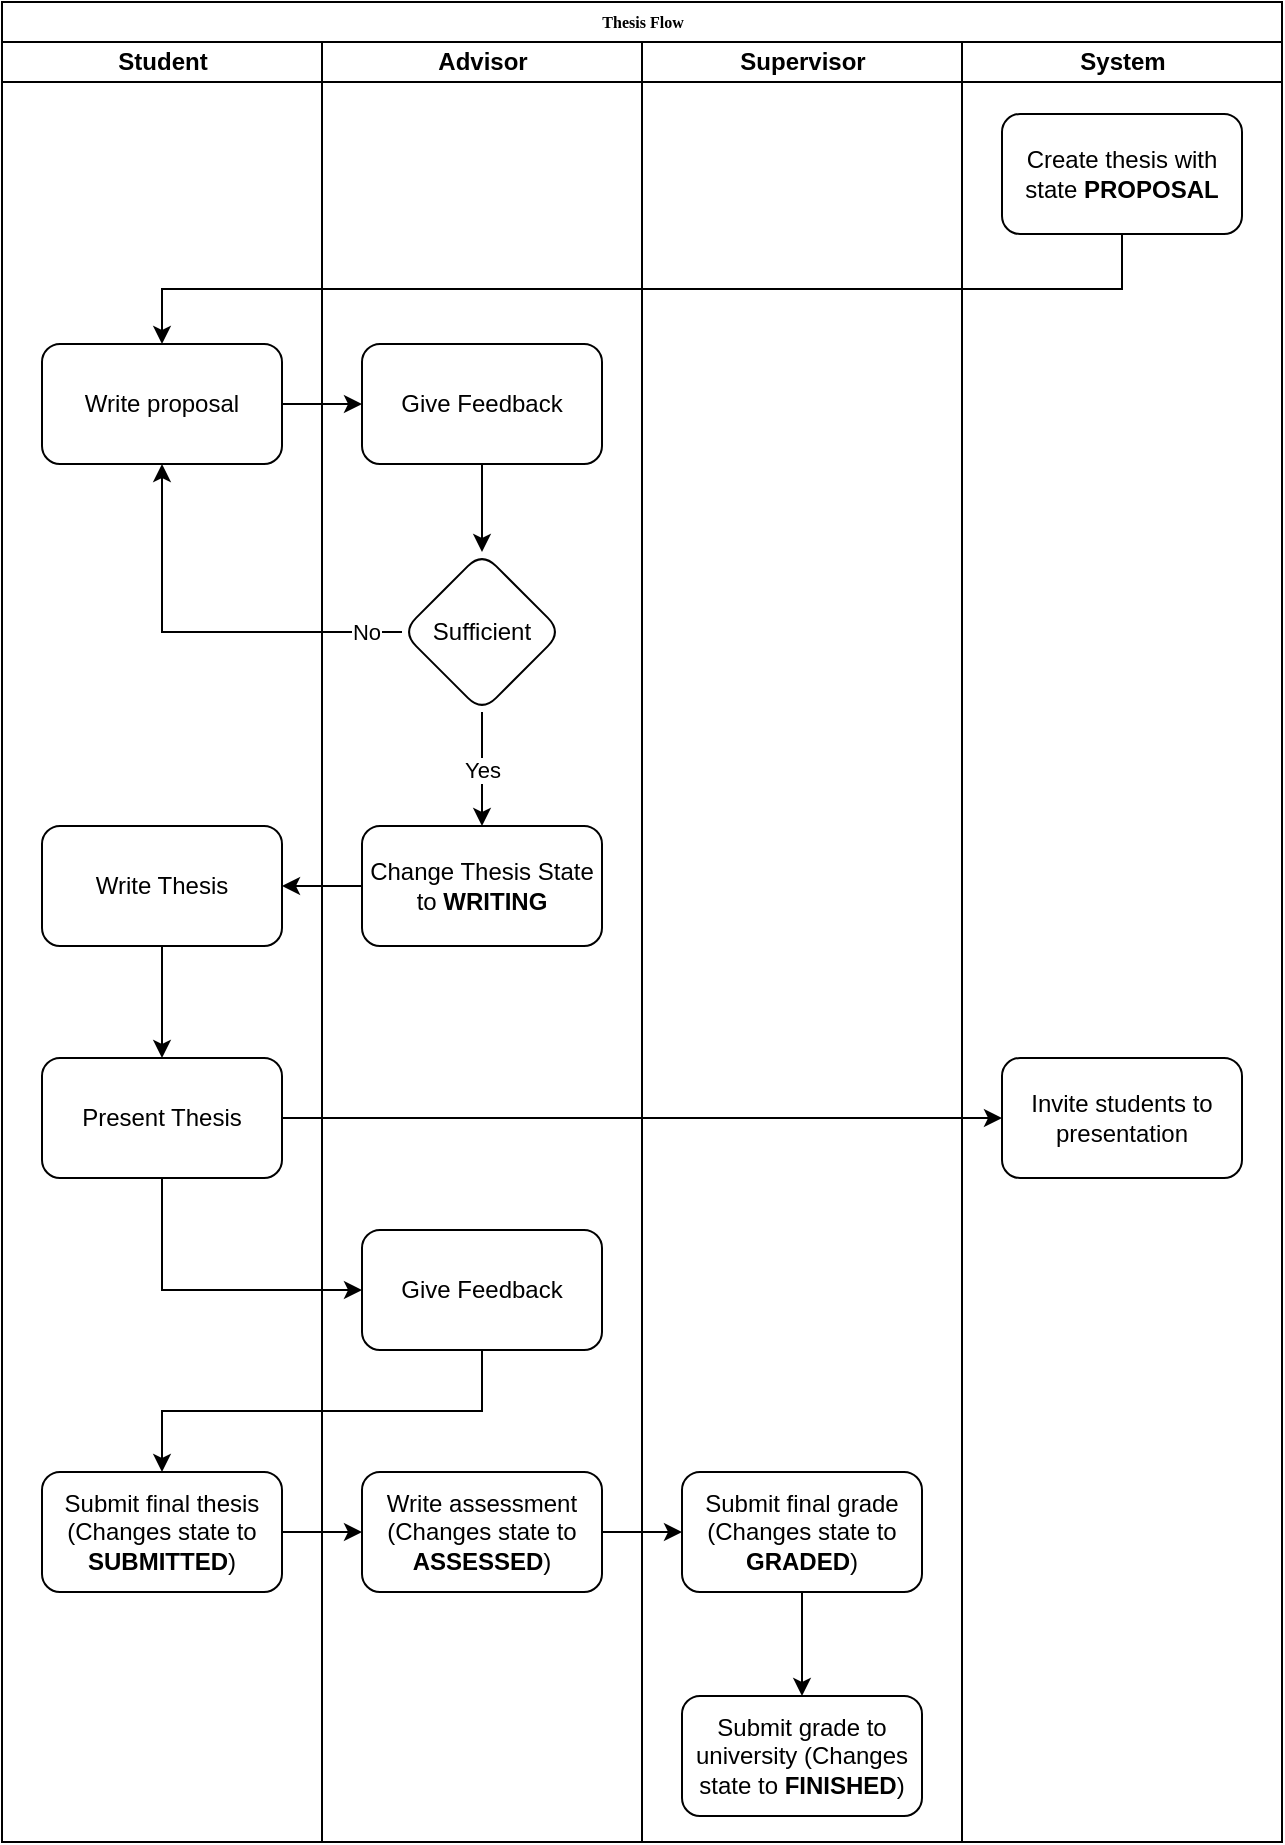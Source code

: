 <mxfile version="24.7.17">
  <diagram name="Page-1" id="74e2e168-ea6b-b213-b513-2b3c1d86103e">
    <mxGraphModel dx="2738" dy="1264" grid="1" gridSize="10" guides="1" tooltips="1" connect="1" arrows="1" fold="1" page="1" pageScale="1" pageWidth="1100" pageHeight="850" background="none" math="0" shadow="0">
      <root>
        <mxCell id="0" />
        <mxCell id="1" parent="0" />
        <mxCell id="77e6c97f196da883-1" value="Thesis Flow" style="swimlane;html=1;childLayout=stackLayout;startSize=20;rounded=0;shadow=0;labelBackgroundColor=none;strokeWidth=1;fontFamily=Verdana;fontSize=8;align=center;" parent="1" vertex="1">
          <mxGeometry x="70" y="40" width="640" height="920" as="geometry" />
        </mxCell>
        <mxCell id="77e6c97f196da883-2" value="Student" style="swimlane;html=1;startSize=20;" parent="77e6c97f196da883-1" vertex="1">
          <mxGeometry y="20" width="160" height="900" as="geometry" />
        </mxCell>
        <mxCell id="FH-egheK_HizLAxa6WL1-76" value="Write proposal" style="whiteSpace=wrap;html=1;rounded=1;" parent="77e6c97f196da883-2" vertex="1">
          <mxGeometry x="20" y="151" width="120" height="60" as="geometry" />
        </mxCell>
        <mxCell id="FH-egheK_HizLAxa6WL1-89" value="" style="edgeStyle=orthogonalEdgeStyle;rounded=0;orthogonalLoop=1;jettySize=auto;html=1;" parent="77e6c97f196da883-2" source="FH-egheK_HizLAxa6WL1-86" target="FH-egheK_HizLAxa6WL1-88" edge="1">
          <mxGeometry relative="1" as="geometry" />
        </mxCell>
        <mxCell id="FH-egheK_HizLAxa6WL1-86" value="Write Thesis" style="whiteSpace=wrap;html=1;rounded=1;" parent="77e6c97f196da883-2" vertex="1">
          <mxGeometry x="20" y="392" width="120" height="60" as="geometry" />
        </mxCell>
        <mxCell id="FH-egheK_HizLAxa6WL1-88" value="Present Thesis" style="whiteSpace=wrap;html=1;rounded=1;" parent="77e6c97f196da883-2" vertex="1">
          <mxGeometry x="20" y="508" width="120" height="60" as="geometry" />
        </mxCell>
        <mxCell id="FH-egheK_HizLAxa6WL1-95" value="Submit final thesis (Changes state to &lt;b&gt;SUBMITTED&lt;/b&gt;)" style="whiteSpace=wrap;html=1;rounded=1;" parent="77e6c97f196da883-2" vertex="1">
          <mxGeometry x="20" y="715" width="120" height="60" as="geometry" />
        </mxCell>
        <mxCell id="77e6c97f196da883-3" value="Advisor" style="swimlane;html=1;startSize=20;" parent="77e6c97f196da883-1" vertex="1">
          <mxGeometry x="160" y="20" width="160" height="900" as="geometry" />
        </mxCell>
        <mxCell id="FH-egheK_HizLAxa6WL1-81" value="" style="edgeStyle=orthogonalEdgeStyle;rounded=0;orthogonalLoop=1;jettySize=auto;html=1;" parent="77e6c97f196da883-3" source="FH-egheK_HizLAxa6WL1-78" target="FH-egheK_HizLAxa6WL1-80" edge="1">
          <mxGeometry relative="1" as="geometry" />
        </mxCell>
        <mxCell id="FH-egheK_HizLAxa6WL1-78" value="Give Feedback" style="whiteSpace=wrap;html=1;rounded=1;" parent="77e6c97f196da883-3" vertex="1">
          <mxGeometry x="20" y="151" width="120" height="60" as="geometry" />
        </mxCell>
        <mxCell id="FH-egheK_HizLAxa6WL1-85" value="Yes" style="edgeStyle=orthogonalEdgeStyle;rounded=0;orthogonalLoop=1;jettySize=auto;html=1;" parent="77e6c97f196da883-3" source="FH-egheK_HizLAxa6WL1-80" target="FH-egheK_HizLAxa6WL1-84" edge="1">
          <mxGeometry relative="1" as="geometry" />
        </mxCell>
        <mxCell id="FH-egheK_HizLAxa6WL1-80" value="Sufficient" style="rhombus;whiteSpace=wrap;html=1;rounded=1;" parent="77e6c97f196da883-3" vertex="1">
          <mxGeometry x="40" y="255" width="80" height="80" as="geometry" />
        </mxCell>
        <mxCell id="FH-egheK_HizLAxa6WL1-84" value="Change Thesis State to &lt;b&gt;WRITING&lt;/b&gt;" style="whiteSpace=wrap;html=1;rounded=1;" parent="77e6c97f196da883-3" vertex="1">
          <mxGeometry x="20" y="392" width="120" height="60" as="geometry" />
        </mxCell>
        <mxCell id="FH-egheK_HizLAxa6WL1-92" value="Give Feedback" style="whiteSpace=wrap;html=1;rounded=1;" parent="77e6c97f196da883-3" vertex="1">
          <mxGeometry x="20" y="594" width="120" height="60" as="geometry" />
        </mxCell>
        <mxCell id="FH-egheK_HizLAxa6WL1-100" value="Write assessment (Changes state to &lt;b&gt;ASSESSED&lt;/b&gt;)" style="whiteSpace=wrap;html=1;rounded=1;" parent="77e6c97f196da883-3" vertex="1">
          <mxGeometry x="20" y="715" width="120" height="60" as="geometry" />
        </mxCell>
        <mxCell id="77e6c97f196da883-4" value="Supervisor" style="swimlane;html=1;startSize=20;" parent="77e6c97f196da883-1" vertex="1">
          <mxGeometry x="320" y="20" width="160" height="900" as="geometry" />
        </mxCell>
        <mxCell id="FH-egheK_HizLAxa6WL1-105" value="" style="edgeStyle=orthogonalEdgeStyle;rounded=0;orthogonalLoop=1;jettySize=auto;html=1;entryX=0.5;entryY=0;entryDx=0;entryDy=0;" parent="77e6c97f196da883-4" source="FH-egheK_HizLAxa6WL1-102" target="FH-egheK_HizLAxa6WL1-104" edge="1">
          <mxGeometry relative="1" as="geometry">
            <mxPoint x="80" y="819" as="targetPoint" />
          </mxGeometry>
        </mxCell>
        <mxCell id="FH-egheK_HizLAxa6WL1-102" value="Submit final grade&lt;div&gt;(Changes state to &lt;b&gt;GRADED&lt;/b&gt;)&lt;/div&gt;" style="whiteSpace=wrap;html=1;rounded=1;" parent="77e6c97f196da883-4" vertex="1">
          <mxGeometry x="20" y="715" width="120" height="60" as="geometry" />
        </mxCell>
        <mxCell id="FH-egheK_HizLAxa6WL1-104" value="Submit grade to university (Changes state to &lt;b&gt;FINISHED&lt;/b&gt;)" style="whiteSpace=wrap;html=1;rounded=1;" parent="77e6c97f196da883-4" vertex="1">
          <mxGeometry x="20" y="827" width="120" height="60" as="geometry" />
        </mxCell>
        <mxCell id="77e6c97f196da883-5" value="System" style="swimlane;html=1;startSize=20;" parent="77e6c97f196da883-1" vertex="1">
          <mxGeometry x="480" y="20" width="160" height="900" as="geometry" />
        </mxCell>
        <mxCell id="FH-egheK_HizLAxa6WL1-71" value="Create thesis with state &lt;b&gt;PROPOSAL&lt;/b&gt;" style="whiteSpace=wrap;html=1;rounded=1;" parent="77e6c97f196da883-5" vertex="1">
          <mxGeometry x="20" y="36" width="120" height="60" as="geometry" />
        </mxCell>
        <mxCell id="FH-egheK_HizLAxa6WL1-90" value="Invite students to&lt;div&gt;presentation&lt;/div&gt;" style="whiteSpace=wrap;html=1;rounded=1;" parent="77e6c97f196da883-5" vertex="1">
          <mxGeometry x="20" y="508" width="120" height="60" as="geometry" />
        </mxCell>
        <mxCell id="FH-egheK_HizLAxa6WL1-75" style="edgeStyle=orthogonalEdgeStyle;rounded=0;orthogonalLoop=1;jettySize=auto;html=1;exitX=0.5;exitY=1;exitDx=0;exitDy=0;entryX=0.5;entryY=0;entryDx=0;entryDy=0;" parent="77e6c97f196da883-1" source="FH-egheK_HizLAxa6WL1-71" target="FH-egheK_HizLAxa6WL1-76" edge="1">
          <mxGeometry relative="1" as="geometry">
            <mxPoint x="80" y="202" as="targetPoint" />
          </mxGeometry>
        </mxCell>
        <mxCell id="FH-egheK_HizLAxa6WL1-79" value="" style="edgeStyle=orthogonalEdgeStyle;rounded=0;orthogonalLoop=1;jettySize=auto;html=1;" parent="77e6c97f196da883-1" source="FH-egheK_HizLAxa6WL1-76" target="FH-egheK_HizLAxa6WL1-78" edge="1">
          <mxGeometry relative="1" as="geometry" />
        </mxCell>
        <mxCell id="FH-egheK_HizLAxa6WL1-82" style="edgeStyle=orthogonalEdgeStyle;rounded=0;orthogonalLoop=1;jettySize=auto;html=1;exitX=0;exitY=0.5;exitDx=0;exitDy=0;entryX=0.5;entryY=1;entryDx=0;entryDy=0;" parent="77e6c97f196da883-1" source="FH-egheK_HizLAxa6WL1-80" target="FH-egheK_HizLAxa6WL1-76" edge="1">
          <mxGeometry relative="1" as="geometry" />
        </mxCell>
        <mxCell id="FH-egheK_HizLAxa6WL1-83" value="No" style="edgeLabel;html=1;align=center;verticalAlign=middle;resizable=0;points=[];" parent="FH-egheK_HizLAxa6WL1-82" vertex="1" connectable="0">
          <mxGeometry x="-0.83" relative="1" as="geometry">
            <mxPoint x="-1" as="offset" />
          </mxGeometry>
        </mxCell>
        <mxCell id="FH-egheK_HizLAxa6WL1-87" value="" style="edgeStyle=orthogonalEdgeStyle;rounded=0;orthogonalLoop=1;jettySize=auto;html=1;" parent="77e6c97f196da883-1" source="FH-egheK_HizLAxa6WL1-84" target="FH-egheK_HizLAxa6WL1-86" edge="1">
          <mxGeometry relative="1" as="geometry" />
        </mxCell>
        <mxCell id="FH-egheK_HizLAxa6WL1-91" value="" style="edgeStyle=orthogonalEdgeStyle;rounded=0;orthogonalLoop=1;jettySize=auto;html=1;" parent="77e6c97f196da883-1" source="FH-egheK_HizLAxa6WL1-88" target="FH-egheK_HizLAxa6WL1-90" edge="1">
          <mxGeometry relative="1" as="geometry" />
        </mxCell>
        <mxCell id="FH-egheK_HizLAxa6WL1-94" style="edgeStyle=orthogonalEdgeStyle;rounded=0;orthogonalLoop=1;jettySize=auto;html=1;exitX=0.5;exitY=1;exitDx=0;exitDy=0;entryX=0;entryY=0.5;entryDx=0;entryDy=0;" parent="77e6c97f196da883-1" source="FH-egheK_HizLAxa6WL1-88" target="FH-egheK_HizLAxa6WL1-92" edge="1">
          <mxGeometry relative="1" as="geometry" />
        </mxCell>
        <mxCell id="FH-egheK_HizLAxa6WL1-97" style="edgeStyle=orthogonalEdgeStyle;rounded=0;orthogonalLoop=1;jettySize=auto;html=1;exitX=0.5;exitY=1;exitDx=0;exitDy=0;entryX=0.5;entryY=0;entryDx=0;entryDy=0;" parent="77e6c97f196da883-1" source="FH-egheK_HizLAxa6WL1-92" target="FH-egheK_HizLAxa6WL1-95" edge="1">
          <mxGeometry relative="1" as="geometry" />
        </mxCell>
        <mxCell id="FH-egheK_HizLAxa6WL1-101" value="" style="edgeStyle=orthogonalEdgeStyle;rounded=0;orthogonalLoop=1;jettySize=auto;html=1;" parent="77e6c97f196da883-1" source="FH-egheK_HizLAxa6WL1-95" target="FH-egheK_HizLAxa6WL1-100" edge="1">
          <mxGeometry relative="1" as="geometry" />
        </mxCell>
        <mxCell id="FH-egheK_HizLAxa6WL1-103" value="" style="edgeStyle=orthogonalEdgeStyle;rounded=0;orthogonalLoop=1;jettySize=auto;html=1;" parent="77e6c97f196da883-1" source="FH-egheK_HizLAxa6WL1-100" target="FH-egheK_HizLAxa6WL1-102" edge="1">
          <mxGeometry relative="1" as="geometry" />
        </mxCell>
      </root>
    </mxGraphModel>
  </diagram>
</mxfile>
